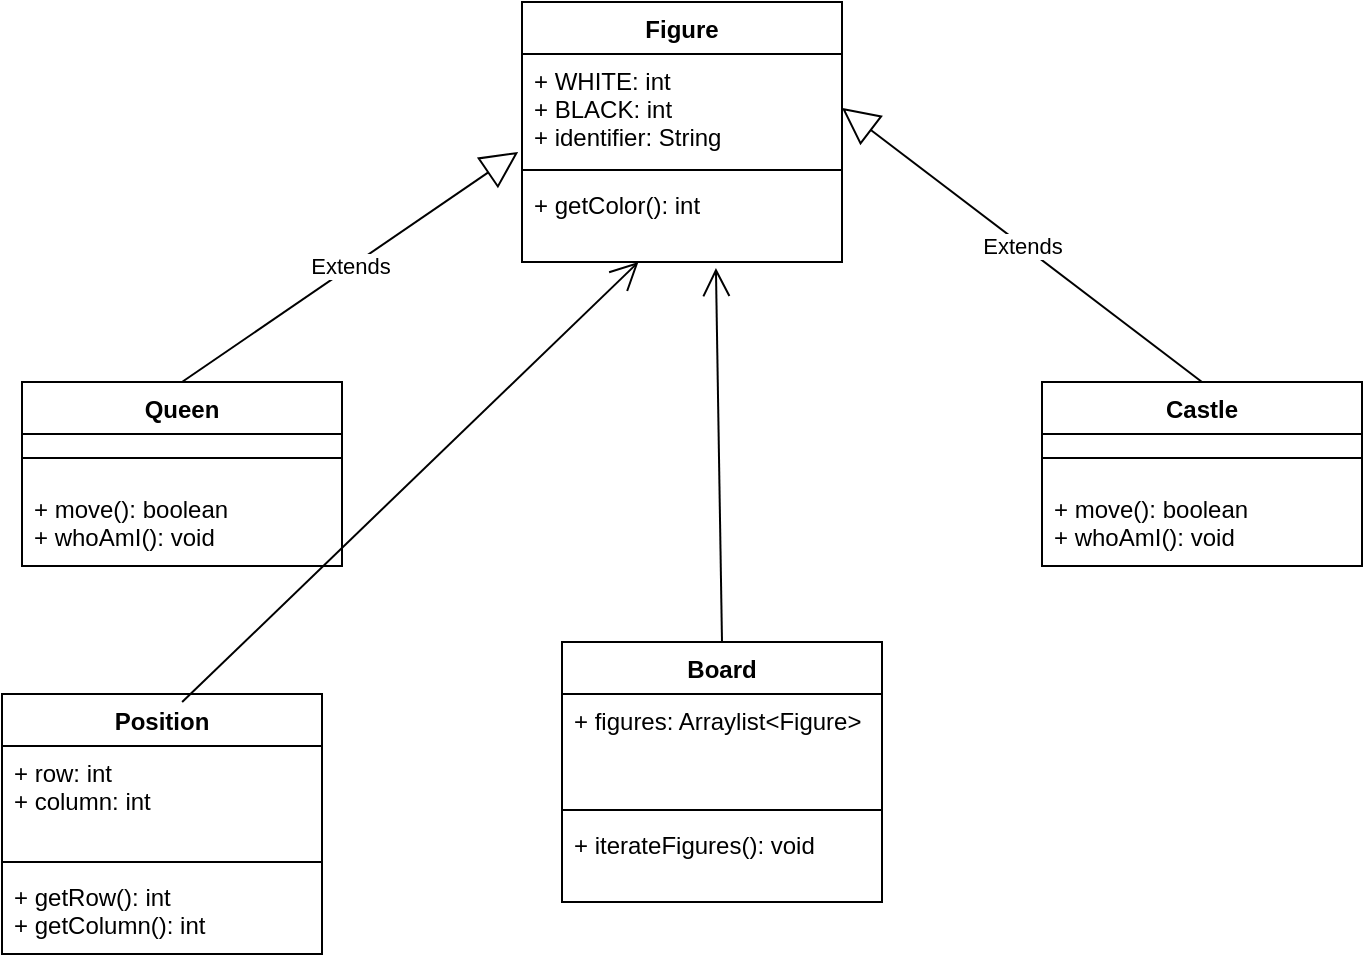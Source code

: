 <mxfile version="10.7.7" type="device"><diagram id="oG_NRWGiNT193VwUli86" name="Page-1"><mxGraphModel dx="1154" dy="717" grid="1" gridSize="10" guides="1" tooltips="1" connect="1" arrows="1" fold="1" page="1" pageScale="1" pageWidth="850" pageHeight="1100" math="0" shadow="0"><root><mxCell id="0"/><mxCell id="1" parent="0"/><mxCell id="vy2NuUiYhS-r4vLd0qwk-5" value="Figure" style="swimlane;fontStyle=1;align=center;verticalAlign=top;childLayout=stackLayout;horizontal=1;startSize=26;horizontalStack=0;resizeParent=1;resizeParentMax=0;resizeLast=0;collapsible=1;marginBottom=0;" vertex="1" parent="1"><mxGeometry x="300" y="90" width="160" height="130" as="geometry"/></mxCell><mxCell id="vy2NuUiYhS-r4vLd0qwk-6" value="+ WHITE: int&#10;+ BLACK: int&#10;+ identifier: String" style="text;strokeColor=none;fillColor=none;align=left;verticalAlign=top;spacingLeft=4;spacingRight=4;overflow=hidden;rotatable=0;points=[[0,0.5],[1,0.5]];portConstraint=eastwest;" vertex="1" parent="vy2NuUiYhS-r4vLd0qwk-5"><mxGeometry y="26" width="160" height="54" as="geometry"/></mxCell><mxCell id="vy2NuUiYhS-r4vLd0qwk-7" value="" style="line;strokeWidth=1;fillColor=none;align=left;verticalAlign=middle;spacingTop=-1;spacingLeft=3;spacingRight=3;rotatable=0;labelPosition=right;points=[];portConstraint=eastwest;" vertex="1" parent="vy2NuUiYhS-r4vLd0qwk-5"><mxGeometry y="80" width="160" height="8" as="geometry"/></mxCell><mxCell id="vy2NuUiYhS-r4vLd0qwk-8" value="+ getColor(): int" style="text;strokeColor=none;fillColor=none;align=left;verticalAlign=top;spacingLeft=4;spacingRight=4;overflow=hidden;rotatable=0;points=[[0,0.5],[1,0.5]];portConstraint=eastwest;" vertex="1" parent="vy2NuUiYhS-r4vLd0qwk-5"><mxGeometry y="88" width="160" height="42" as="geometry"/></mxCell><mxCell id="vy2NuUiYhS-r4vLd0qwk-9" value="Queen" style="swimlane;fontStyle=1;align=center;verticalAlign=top;childLayout=stackLayout;horizontal=1;startSize=26;horizontalStack=0;resizeParent=1;resizeParentMax=0;resizeLast=0;collapsible=1;marginBottom=0;" vertex="1" parent="1"><mxGeometry x="50" y="280" width="160" height="92" as="geometry"/></mxCell><mxCell id="vy2NuUiYhS-r4vLd0qwk-11" value="" style="line;strokeWidth=1;fillColor=none;align=left;verticalAlign=middle;spacingTop=-1;spacingLeft=3;spacingRight=3;rotatable=0;labelPosition=right;points=[];portConstraint=eastwest;" vertex="1" parent="vy2NuUiYhS-r4vLd0qwk-9"><mxGeometry y="26" width="160" height="24" as="geometry"/></mxCell><mxCell id="vy2NuUiYhS-r4vLd0qwk-12" value="+ move(): boolean&#10;+ whoAmI(): void&#10;" style="text;strokeColor=none;fillColor=none;align=left;verticalAlign=top;spacingLeft=4;spacingRight=4;overflow=hidden;rotatable=0;points=[[0,0.5],[1,0.5]];portConstraint=eastwest;" vertex="1" parent="vy2NuUiYhS-r4vLd0qwk-9"><mxGeometry y="50" width="160" height="42" as="geometry"/></mxCell><mxCell id="vy2NuUiYhS-r4vLd0qwk-17" value="Castle" style="swimlane;fontStyle=1;align=center;verticalAlign=top;childLayout=stackLayout;horizontal=1;startSize=26;horizontalStack=0;resizeParent=1;resizeParentMax=0;resizeLast=0;collapsible=1;marginBottom=0;" vertex="1" parent="1"><mxGeometry x="560" y="280" width="160" height="92" as="geometry"/></mxCell><mxCell id="vy2NuUiYhS-r4vLd0qwk-18" value="" style="line;strokeWidth=1;fillColor=none;align=left;verticalAlign=middle;spacingTop=-1;spacingLeft=3;spacingRight=3;rotatable=0;labelPosition=right;points=[];portConstraint=eastwest;" vertex="1" parent="vy2NuUiYhS-r4vLd0qwk-17"><mxGeometry y="26" width="160" height="24" as="geometry"/></mxCell><mxCell id="vy2NuUiYhS-r4vLd0qwk-19" value="+ move(): boolean&#10;+ whoAmI(): void&#10;" style="text;strokeColor=none;fillColor=none;align=left;verticalAlign=top;spacingLeft=4;spacingRight=4;overflow=hidden;rotatable=0;points=[[0,0.5],[1,0.5]];portConstraint=eastwest;" vertex="1" parent="vy2NuUiYhS-r4vLd0qwk-17"><mxGeometry y="50" width="160" height="42" as="geometry"/></mxCell><mxCell id="vy2NuUiYhS-r4vLd0qwk-20" value="Extends" style="endArrow=block;endSize=16;endFill=0;html=1;exitX=0.5;exitY=0;exitDx=0;exitDy=0;entryX=-0.012;entryY=0.907;entryDx=0;entryDy=0;entryPerimeter=0;" edge="1" parent="1" source="vy2NuUiYhS-r4vLd0qwk-9" target="vy2NuUiYhS-r4vLd0qwk-6"><mxGeometry width="160" relative="1" as="geometry"><mxPoint x="50" y="400" as="sourcePoint"/><mxPoint x="210" y="400" as="targetPoint"/></mxGeometry></mxCell><mxCell id="vy2NuUiYhS-r4vLd0qwk-21" value="Extends" style="endArrow=block;endSize=16;endFill=0;html=1;exitX=0.5;exitY=0;exitDx=0;exitDy=0;entryX=1;entryY=0.5;entryDx=0;entryDy=0;" edge="1" parent="1" source="vy2NuUiYhS-r4vLd0qwk-17" target="vy2NuUiYhS-r4vLd0qwk-6"><mxGeometry width="160" relative="1" as="geometry"><mxPoint x="340" y="383.5" as="sourcePoint"/><mxPoint x="508" y="268.5" as="targetPoint"/></mxGeometry></mxCell><mxCell id="vy2NuUiYhS-r4vLd0qwk-22" value="Board" style="swimlane;fontStyle=1;align=center;verticalAlign=top;childLayout=stackLayout;horizontal=1;startSize=26;horizontalStack=0;resizeParent=1;resizeParentMax=0;resizeLast=0;collapsible=1;marginBottom=0;" vertex="1" parent="1"><mxGeometry x="320" y="410" width="160" height="130" as="geometry"/></mxCell><mxCell id="vy2NuUiYhS-r4vLd0qwk-23" value="+ figures: Arraylist&lt;Figure&gt;" style="text;strokeColor=none;fillColor=none;align=left;verticalAlign=top;spacingLeft=4;spacingRight=4;overflow=hidden;rotatable=0;points=[[0,0.5],[1,0.5]];portConstraint=eastwest;" vertex="1" parent="vy2NuUiYhS-r4vLd0qwk-22"><mxGeometry y="26" width="160" height="54" as="geometry"/></mxCell><mxCell id="vy2NuUiYhS-r4vLd0qwk-24" value="" style="line;strokeWidth=1;fillColor=none;align=left;verticalAlign=middle;spacingTop=-1;spacingLeft=3;spacingRight=3;rotatable=0;labelPosition=right;points=[];portConstraint=eastwest;" vertex="1" parent="vy2NuUiYhS-r4vLd0qwk-22"><mxGeometry y="80" width="160" height="8" as="geometry"/></mxCell><mxCell id="vy2NuUiYhS-r4vLd0qwk-25" value="+ iterateFigures(): void" style="text;strokeColor=none;fillColor=none;align=left;verticalAlign=top;spacingLeft=4;spacingRight=4;overflow=hidden;rotatable=0;points=[[0,0.5],[1,0.5]];portConstraint=eastwest;" vertex="1" parent="vy2NuUiYhS-r4vLd0qwk-22"><mxGeometry y="88" width="160" height="42" as="geometry"/></mxCell><mxCell id="vy2NuUiYhS-r4vLd0qwk-27" value="" style="endArrow=open;endFill=1;endSize=12;html=1;exitX=0.5;exitY=0;exitDx=0;exitDy=0;entryX=0.606;entryY=1.071;entryDx=0;entryDy=0;entryPerimeter=0;" edge="1" parent="1" source="vy2NuUiYhS-r4vLd0qwk-22" target="vy2NuUiYhS-r4vLd0qwk-8"><mxGeometry width="160" relative="1" as="geometry"><mxPoint x="370" y="360" as="sourcePoint"/><mxPoint x="530" y="360" as="targetPoint"/></mxGeometry></mxCell><mxCell id="vy2NuUiYhS-r4vLd0qwk-28" value="Position" style="swimlane;fontStyle=1;align=center;verticalAlign=top;childLayout=stackLayout;horizontal=1;startSize=26;horizontalStack=0;resizeParent=1;resizeParentMax=0;resizeLast=0;collapsible=1;marginBottom=0;" vertex="1" parent="1"><mxGeometry x="40" y="436" width="160" height="130" as="geometry"/></mxCell><mxCell id="vy2NuUiYhS-r4vLd0qwk-29" value="+ row: int&#10;+ column: int&#10;" style="text;strokeColor=none;fillColor=none;align=left;verticalAlign=top;spacingLeft=4;spacingRight=4;overflow=hidden;rotatable=0;points=[[0,0.5],[1,0.5]];portConstraint=eastwest;" vertex="1" parent="vy2NuUiYhS-r4vLd0qwk-28"><mxGeometry y="26" width="160" height="54" as="geometry"/></mxCell><mxCell id="vy2NuUiYhS-r4vLd0qwk-30" value="" style="line;strokeWidth=1;fillColor=none;align=left;verticalAlign=middle;spacingTop=-1;spacingLeft=3;spacingRight=3;rotatable=0;labelPosition=right;points=[];portConstraint=eastwest;" vertex="1" parent="vy2NuUiYhS-r4vLd0qwk-28"><mxGeometry y="80" width="160" height="8" as="geometry"/></mxCell><mxCell id="vy2NuUiYhS-r4vLd0qwk-31" value="+ getRow(): int&#10;+ getColumn(): int&#10;" style="text;strokeColor=none;fillColor=none;align=left;verticalAlign=top;spacingLeft=4;spacingRight=4;overflow=hidden;rotatable=0;points=[[0,0.5],[1,0.5]];portConstraint=eastwest;" vertex="1" parent="vy2NuUiYhS-r4vLd0qwk-28"><mxGeometry y="88" width="160" height="42" as="geometry"/></mxCell><mxCell id="vy2NuUiYhS-r4vLd0qwk-33" value="" style="endArrow=open;endFill=1;endSize=12;html=1;exitX=0.563;exitY=0.031;exitDx=0;exitDy=0;exitPerimeter=0;" edge="1" parent="1" source="vy2NuUiYhS-r4vLd0qwk-28" target="vy2NuUiYhS-r4vLd0qwk-8"><mxGeometry width="160" relative="1" as="geometry"><mxPoint x="293" y="423.5" as="sourcePoint"/><mxPoint x="290" y="236.5" as="targetPoint"/></mxGeometry></mxCell></root></mxGraphModel></diagram></mxfile>
